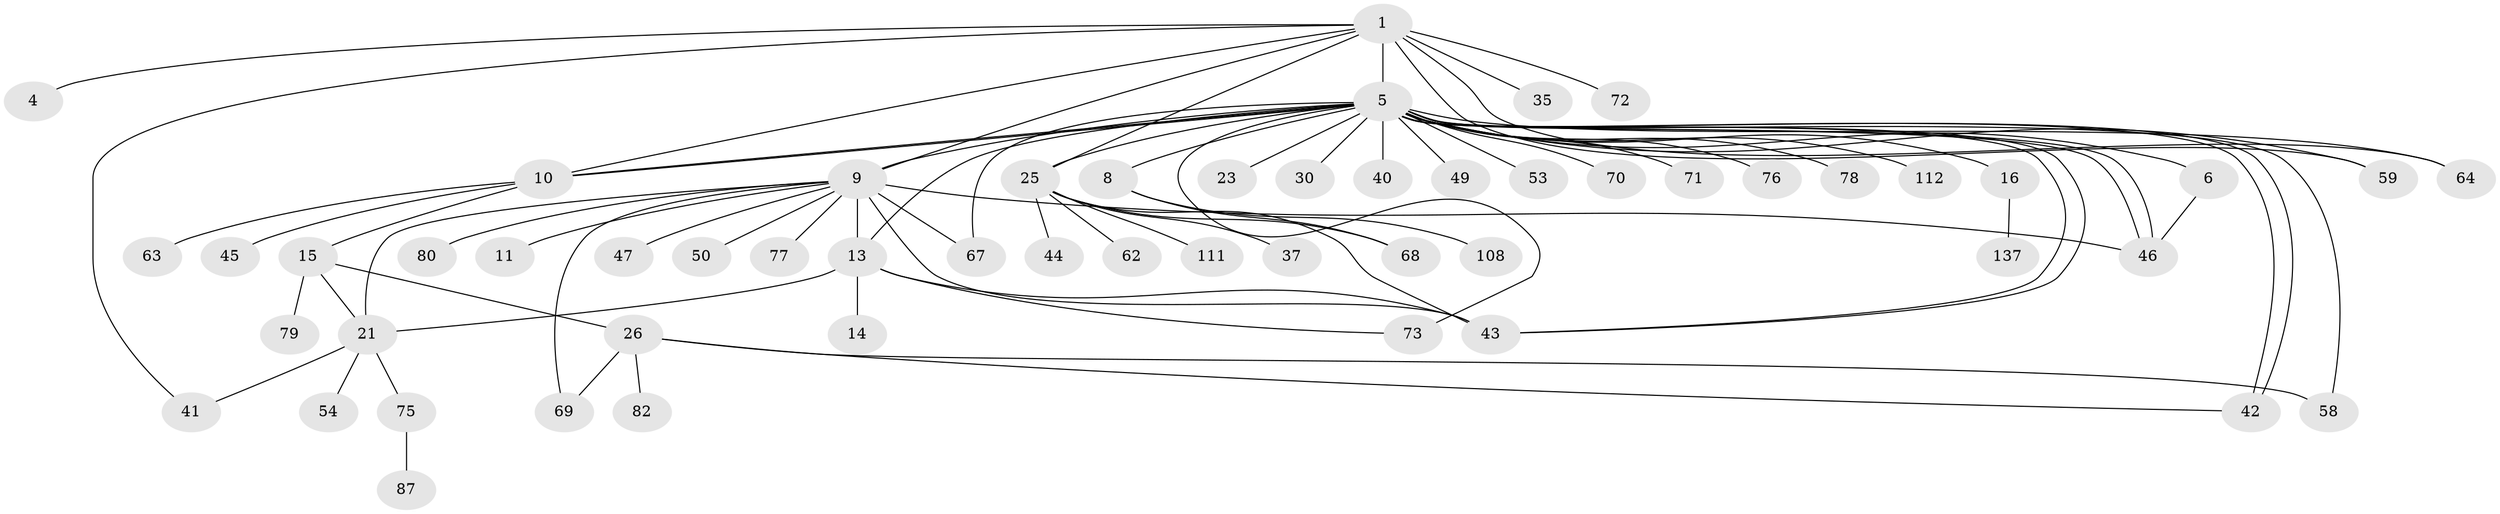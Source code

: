 // original degree distribution, {3: 0.09420289855072464, 9: 0.007246376811594203, 6: 0.036231884057971016, 1: 0.5289855072463768, 37: 0.007246376811594203, 2: 0.1956521739130435, 4: 0.050724637681159424, 10: 0.007246376811594203, 7: 0.014492753623188406, 8: 0.014492753623188406, 5: 0.036231884057971016, 11: 0.007246376811594203}
// Generated by graph-tools (version 1.1) at 2025/18/03/04/25 18:18:08]
// undirected, 55 vertices, 78 edges
graph export_dot {
graph [start="1"]
  node [color=gray90,style=filled];
  1 [super="+2+3"];
  4;
  5 [super="+7+18+20+60+12+94+130+114+33+66+56+17"];
  6;
  8;
  9 [super="+113+52+28+39"];
  10;
  11 [super="+22+131+95"];
  13 [super="+109+34+36"];
  14;
  15 [super="+97+107"];
  16;
  21 [super="+92+24"];
  23;
  25 [super="+123+98"];
  26 [super="+27+32"];
  30;
  35;
  37;
  40 [super="+101"];
  41 [super="+90"];
  42 [super="+116+81"];
  43 [super="+91+124+86+65"];
  44;
  45;
  46;
  47 [super="+118"];
  49;
  50;
  53;
  54;
  58;
  59;
  62 [super="+104"];
  63;
  64;
  67 [super="+128+88"];
  68 [super="+89"];
  69;
  70 [super="+93"];
  71;
  72;
  73 [super="+117"];
  75 [super="+106"];
  76;
  77;
  78;
  79;
  80;
  82 [super="+134+85"];
  87 [super="+136"];
  108 [super="+119"];
  111;
  112;
  137;
  1 -- 72;
  1 -- 35;
  1 -- 4;
  1 -- 5 [weight=3];
  1 -- 41;
  1 -- 59;
  1 -- 25;
  1 -- 64;
  1 -- 9;
  1 -- 10;
  5 -- 6;
  5 -- 8 [weight=2];
  5 -- 9 [weight=4];
  5 -- 10;
  5 -- 10;
  5 -- 23;
  5 -- 25;
  5 -- 30;
  5 -- 42;
  5 -- 42;
  5 -- 43;
  5 -- 43;
  5 -- 46;
  5 -- 46;
  5 -- 53 [weight=2];
  5 -- 58;
  5 -- 59;
  5 -- 64;
  5 -- 70;
  5 -- 76;
  5 -- 78;
  5 -- 13 [weight=2];
  5 -- 112;
  5 -- 67;
  5 -- 71;
  5 -- 40;
  5 -- 49;
  5 -- 73 [weight=2];
  5 -- 16;
  6 -- 46;
  8 -- 68;
  8 -- 108;
  9 -- 11;
  9 -- 43;
  9 -- 77;
  9 -- 13 [weight=2];
  9 -- 80;
  9 -- 67;
  9 -- 69;
  9 -- 47;
  9 -- 50;
  9 -- 21 [weight=2];
  9 -- 46;
  10 -- 15;
  10 -- 45;
  10 -- 63;
  13 -- 14;
  13 -- 21;
  13 -- 73;
  13 -- 43;
  15 -- 21;
  15 -- 26 [weight=2];
  15 -- 79;
  16 -- 137;
  21 -- 54;
  21 -- 75;
  21 -- 41;
  25 -- 37;
  25 -- 43;
  25 -- 44;
  25 -- 62;
  25 -- 68;
  25 -- 111;
  26 -- 58;
  26 -- 82;
  26 -- 42;
  26 -- 69;
  75 -- 87;
}
